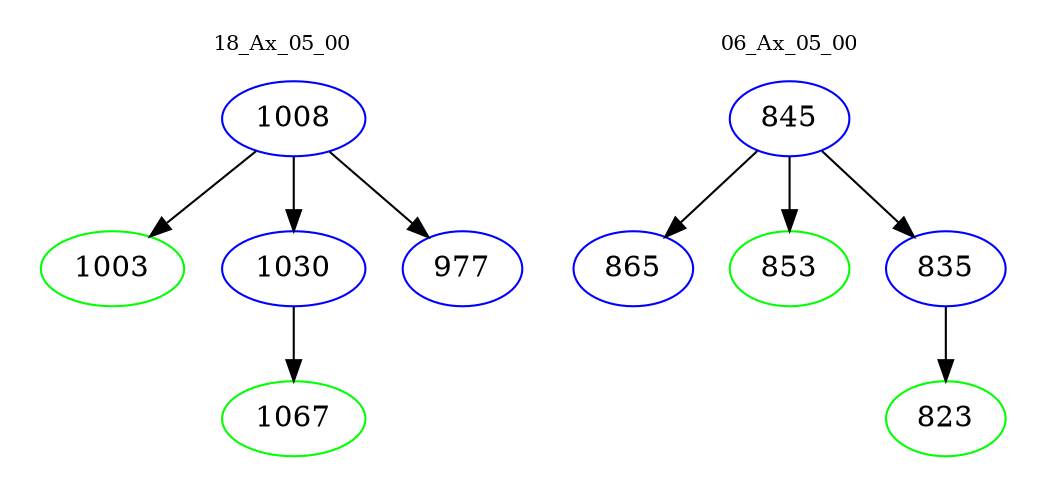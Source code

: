 digraph{
subgraph cluster_0 {
color = white
label = "18_Ax_05_00";
fontsize=10;
T0_1008 [label="1008", color="blue"]
T0_1008 -> T0_1003 [color="black"]
T0_1003 [label="1003", color="green"]
T0_1008 -> T0_1030 [color="black"]
T0_1030 [label="1030", color="blue"]
T0_1030 -> T0_1067 [color="black"]
T0_1067 [label="1067", color="green"]
T0_1008 -> T0_977 [color="black"]
T0_977 [label="977", color="blue"]
}
subgraph cluster_1 {
color = white
label = "06_Ax_05_00";
fontsize=10;
T1_845 [label="845", color="blue"]
T1_845 -> T1_865 [color="black"]
T1_865 [label="865", color="blue"]
T1_845 -> T1_853 [color="black"]
T1_853 [label="853", color="green"]
T1_845 -> T1_835 [color="black"]
T1_835 [label="835", color="blue"]
T1_835 -> T1_823 [color="black"]
T1_823 [label="823", color="green"]
}
}
